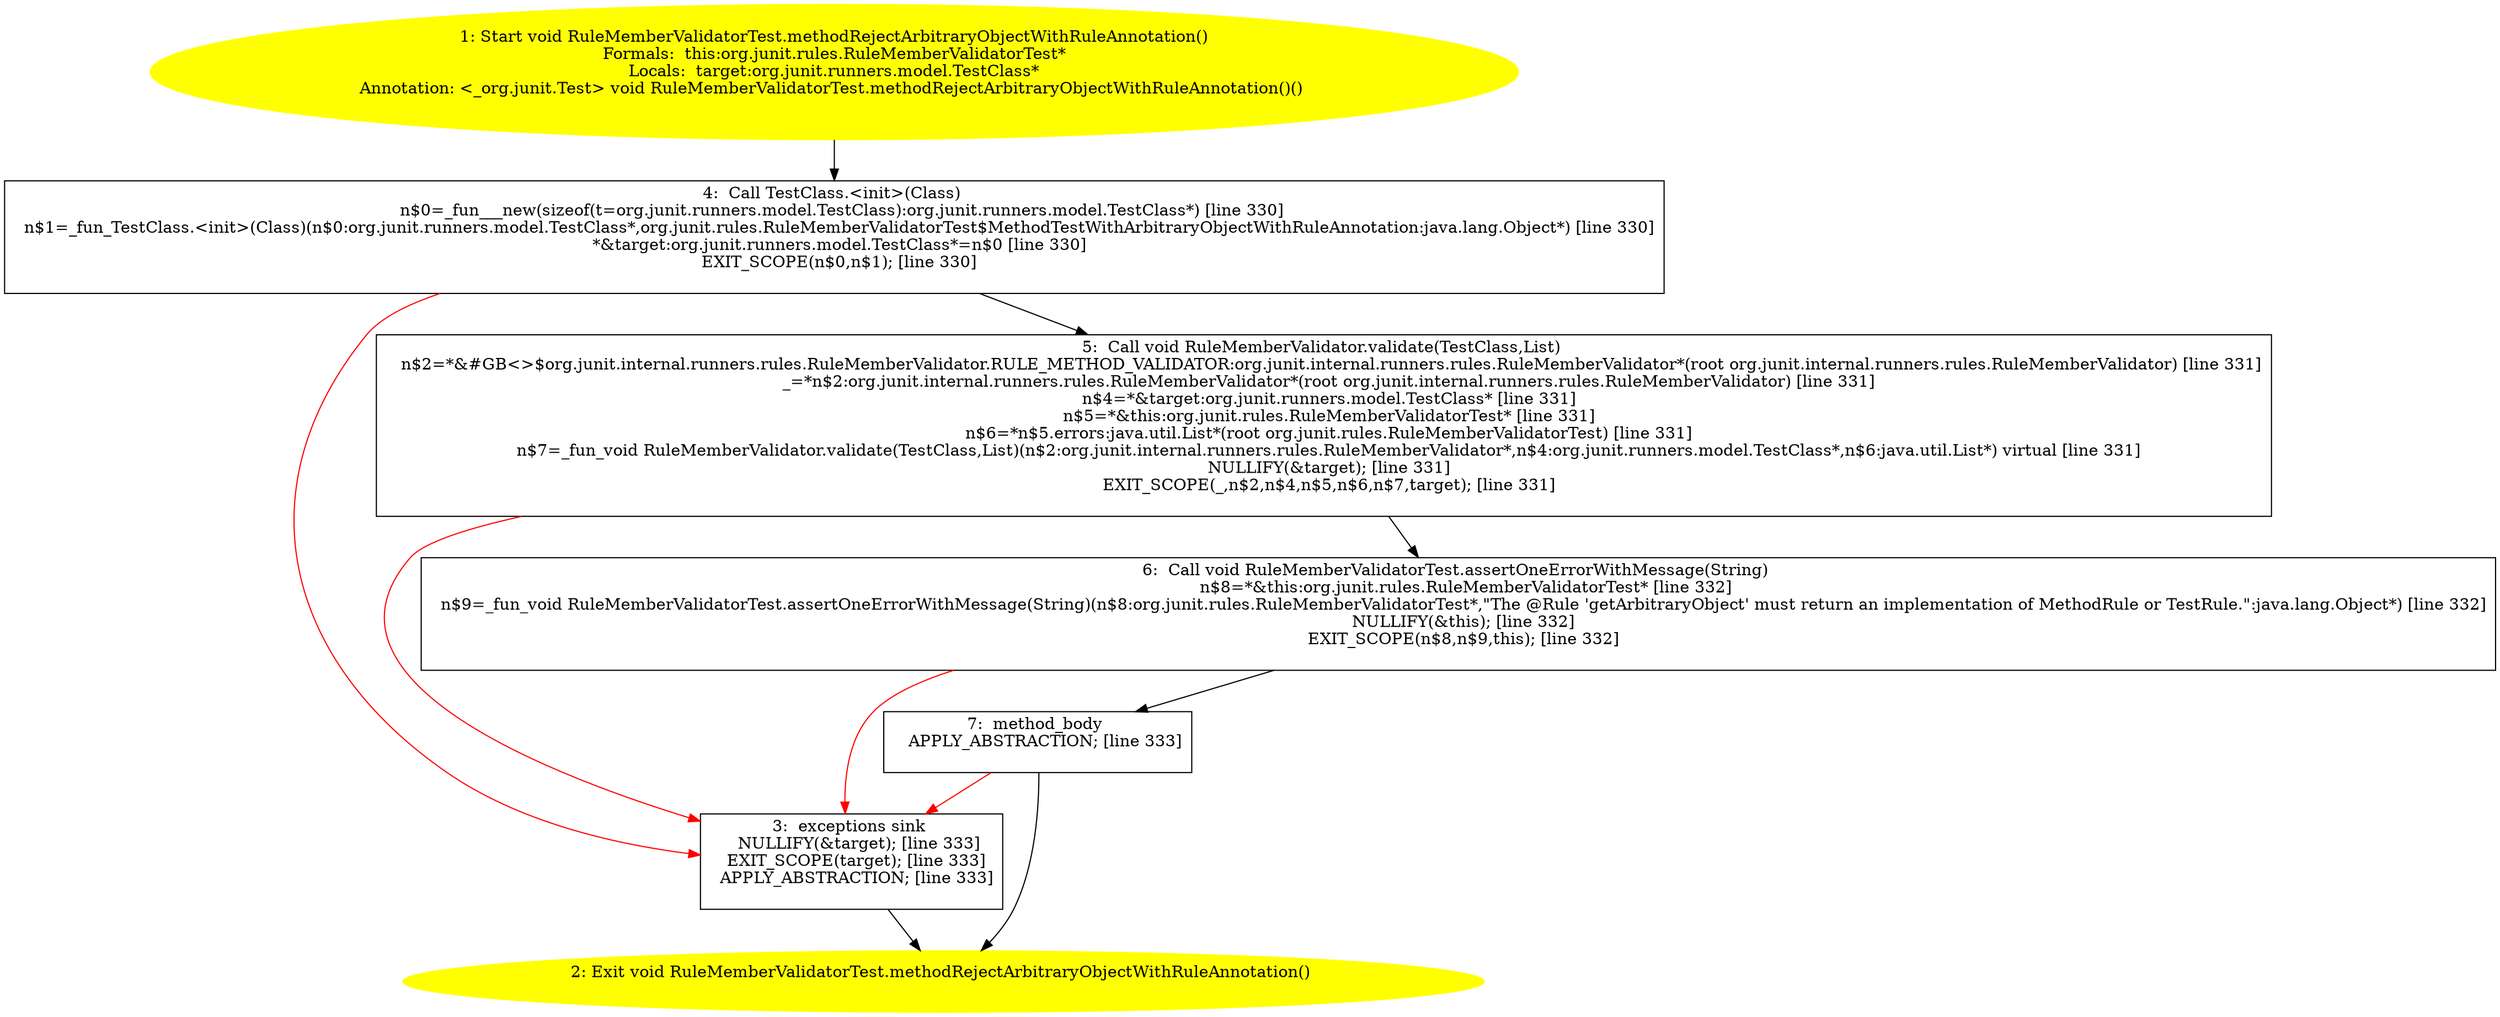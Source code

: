 /* @generated */
digraph cfg {
"org.junit.rules.RuleMemberValidatorTest.methodRejectArbitraryObjectWithRuleAnnotation():void.9d48607e3aec9ead64f88e5281153334_1" [label="1: Start void RuleMemberValidatorTest.methodRejectArbitraryObjectWithRuleAnnotation()\nFormals:  this:org.junit.rules.RuleMemberValidatorTest*\nLocals:  target:org.junit.runners.model.TestClass*\nAnnotation: <_org.junit.Test> void RuleMemberValidatorTest.methodRejectArbitraryObjectWithRuleAnnotation()() \n  " color=yellow style=filled]
	

	 "org.junit.rules.RuleMemberValidatorTest.methodRejectArbitraryObjectWithRuleAnnotation():void.9d48607e3aec9ead64f88e5281153334_1" -> "org.junit.rules.RuleMemberValidatorTest.methodRejectArbitraryObjectWithRuleAnnotation():void.9d48607e3aec9ead64f88e5281153334_4" ;
"org.junit.rules.RuleMemberValidatorTest.methodRejectArbitraryObjectWithRuleAnnotation():void.9d48607e3aec9ead64f88e5281153334_2" [label="2: Exit void RuleMemberValidatorTest.methodRejectArbitraryObjectWithRuleAnnotation() \n  " color=yellow style=filled]
	

"org.junit.rules.RuleMemberValidatorTest.methodRejectArbitraryObjectWithRuleAnnotation():void.9d48607e3aec9ead64f88e5281153334_3" [label="3:  exceptions sink \n   NULLIFY(&target); [line 333]\n  EXIT_SCOPE(target); [line 333]\n  APPLY_ABSTRACTION; [line 333]\n " shape="box"]
	

	 "org.junit.rules.RuleMemberValidatorTest.methodRejectArbitraryObjectWithRuleAnnotation():void.9d48607e3aec9ead64f88e5281153334_3" -> "org.junit.rules.RuleMemberValidatorTest.methodRejectArbitraryObjectWithRuleAnnotation():void.9d48607e3aec9ead64f88e5281153334_2" ;
"org.junit.rules.RuleMemberValidatorTest.methodRejectArbitraryObjectWithRuleAnnotation():void.9d48607e3aec9ead64f88e5281153334_4" [label="4:  Call TestClass.<init>(Class) \n   n$0=_fun___new(sizeof(t=org.junit.runners.model.TestClass):org.junit.runners.model.TestClass*) [line 330]\n  n$1=_fun_TestClass.<init>(Class)(n$0:org.junit.runners.model.TestClass*,org.junit.rules.RuleMemberValidatorTest$MethodTestWithArbitraryObjectWithRuleAnnotation:java.lang.Object*) [line 330]\n  *&target:org.junit.runners.model.TestClass*=n$0 [line 330]\n  EXIT_SCOPE(n$0,n$1); [line 330]\n " shape="box"]
	

	 "org.junit.rules.RuleMemberValidatorTest.methodRejectArbitraryObjectWithRuleAnnotation():void.9d48607e3aec9ead64f88e5281153334_4" -> "org.junit.rules.RuleMemberValidatorTest.methodRejectArbitraryObjectWithRuleAnnotation():void.9d48607e3aec9ead64f88e5281153334_5" ;
	 "org.junit.rules.RuleMemberValidatorTest.methodRejectArbitraryObjectWithRuleAnnotation():void.9d48607e3aec9ead64f88e5281153334_4" -> "org.junit.rules.RuleMemberValidatorTest.methodRejectArbitraryObjectWithRuleAnnotation():void.9d48607e3aec9ead64f88e5281153334_3" [color="red" ];
"org.junit.rules.RuleMemberValidatorTest.methodRejectArbitraryObjectWithRuleAnnotation():void.9d48607e3aec9ead64f88e5281153334_5" [label="5:  Call void RuleMemberValidator.validate(TestClass,List) \n   n$2=*&#GB<>$org.junit.internal.runners.rules.RuleMemberValidator.RULE_METHOD_VALIDATOR:org.junit.internal.runners.rules.RuleMemberValidator*(root org.junit.internal.runners.rules.RuleMemberValidator) [line 331]\n  _=*n$2:org.junit.internal.runners.rules.RuleMemberValidator*(root org.junit.internal.runners.rules.RuleMemberValidator) [line 331]\n  n$4=*&target:org.junit.runners.model.TestClass* [line 331]\n  n$5=*&this:org.junit.rules.RuleMemberValidatorTest* [line 331]\n  n$6=*n$5.errors:java.util.List*(root org.junit.rules.RuleMemberValidatorTest) [line 331]\n  n$7=_fun_void RuleMemberValidator.validate(TestClass,List)(n$2:org.junit.internal.runners.rules.RuleMemberValidator*,n$4:org.junit.runners.model.TestClass*,n$6:java.util.List*) virtual [line 331]\n  NULLIFY(&target); [line 331]\n  EXIT_SCOPE(_,n$2,n$4,n$5,n$6,n$7,target); [line 331]\n " shape="box"]
	

	 "org.junit.rules.RuleMemberValidatorTest.methodRejectArbitraryObjectWithRuleAnnotation():void.9d48607e3aec9ead64f88e5281153334_5" -> "org.junit.rules.RuleMemberValidatorTest.methodRejectArbitraryObjectWithRuleAnnotation():void.9d48607e3aec9ead64f88e5281153334_6" ;
	 "org.junit.rules.RuleMemberValidatorTest.methodRejectArbitraryObjectWithRuleAnnotation():void.9d48607e3aec9ead64f88e5281153334_5" -> "org.junit.rules.RuleMemberValidatorTest.methodRejectArbitraryObjectWithRuleAnnotation():void.9d48607e3aec9ead64f88e5281153334_3" [color="red" ];
"org.junit.rules.RuleMemberValidatorTest.methodRejectArbitraryObjectWithRuleAnnotation():void.9d48607e3aec9ead64f88e5281153334_6" [label="6:  Call void RuleMemberValidatorTest.assertOneErrorWithMessage(String) \n   n$8=*&this:org.junit.rules.RuleMemberValidatorTest* [line 332]\n  n$9=_fun_void RuleMemberValidatorTest.assertOneErrorWithMessage(String)(n$8:org.junit.rules.RuleMemberValidatorTest*,\"The @Rule 'getArbitraryObject' must return an implementation of MethodRule or TestRule.\":java.lang.Object*) [line 332]\n  NULLIFY(&this); [line 332]\n  EXIT_SCOPE(n$8,n$9,this); [line 332]\n " shape="box"]
	

	 "org.junit.rules.RuleMemberValidatorTest.methodRejectArbitraryObjectWithRuleAnnotation():void.9d48607e3aec9ead64f88e5281153334_6" -> "org.junit.rules.RuleMemberValidatorTest.methodRejectArbitraryObjectWithRuleAnnotation():void.9d48607e3aec9ead64f88e5281153334_7" ;
	 "org.junit.rules.RuleMemberValidatorTest.methodRejectArbitraryObjectWithRuleAnnotation():void.9d48607e3aec9ead64f88e5281153334_6" -> "org.junit.rules.RuleMemberValidatorTest.methodRejectArbitraryObjectWithRuleAnnotation():void.9d48607e3aec9ead64f88e5281153334_3" [color="red" ];
"org.junit.rules.RuleMemberValidatorTest.methodRejectArbitraryObjectWithRuleAnnotation():void.9d48607e3aec9ead64f88e5281153334_7" [label="7:  method_body \n   APPLY_ABSTRACTION; [line 333]\n " shape="box"]
	

	 "org.junit.rules.RuleMemberValidatorTest.methodRejectArbitraryObjectWithRuleAnnotation():void.9d48607e3aec9ead64f88e5281153334_7" -> "org.junit.rules.RuleMemberValidatorTest.methodRejectArbitraryObjectWithRuleAnnotation():void.9d48607e3aec9ead64f88e5281153334_2" ;
	 "org.junit.rules.RuleMemberValidatorTest.methodRejectArbitraryObjectWithRuleAnnotation():void.9d48607e3aec9ead64f88e5281153334_7" -> "org.junit.rules.RuleMemberValidatorTest.methodRejectArbitraryObjectWithRuleAnnotation():void.9d48607e3aec9ead64f88e5281153334_3" [color="red" ];
}
